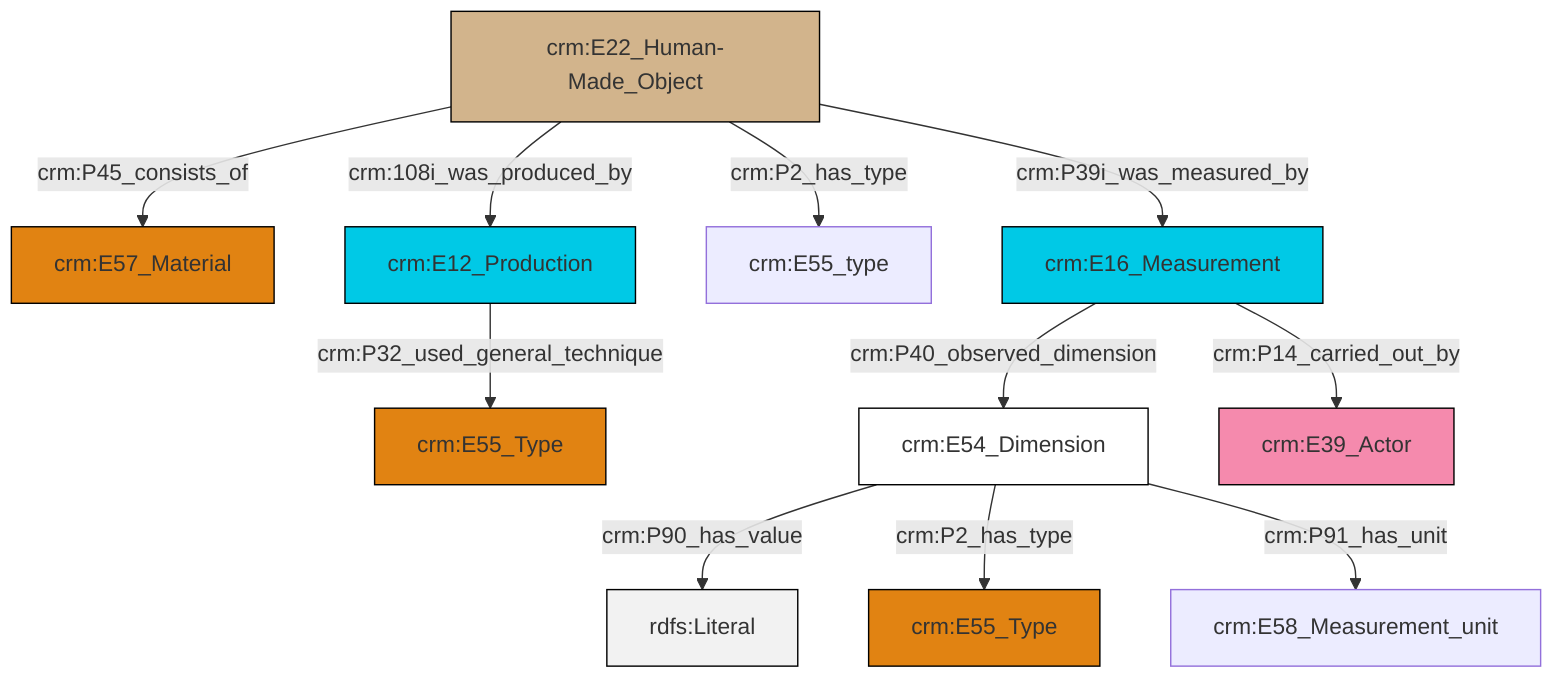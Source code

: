 graph TD
classDef Literal fill:#f2f2f2,stroke:#000000;
classDef CRM_Entity fill:#FFFFFF,stroke:#000000;
classDef Temporal_Entity fill:#00C9E6, stroke:#000000;
classDef Type fill:#E18312, stroke:#000000;
classDef Time-Span fill:#2C9C91, stroke:#000000;
classDef Appellation fill:#FFEB7F, stroke:#000000;
classDef Place fill:#008836, stroke:#000000;
classDef Persistent_Item fill:#B266B2, stroke:#000000;
classDef Conceptual_Object fill:#FFD700, stroke:#000000;
classDef Physical_Thing fill:#D2B48C, stroke:#000000;
classDef Actor fill:#f58aad, stroke:#000000;
classDef PC_Classes fill:#4ce600, stroke:#000000;
classDef Multi fill:#cccccc,stroke:#000000;

6["crm:E22_Human-Made_Object"]:::Physical_Thing -->|crm:P39i_was_measured_by| 7["crm:E16_Measurement"]:::Temporal_Entity
10["crm:E54_Dimension"]:::CRM_Entity -->|crm:P90_has_value| 11[rdfs:Literal]:::Literal
12["crm:E12_Production"]:::Temporal_Entity -->|crm:P32_used_general_technique| 4["crm:E55_Type"]:::Type
7["crm:E16_Measurement"]:::Temporal_Entity -->|crm:P40_observed_dimension| 10["crm:E54_Dimension"]:::CRM_Entity
6["crm:E22_Human-Made_Object"]:::Physical_Thing -->|crm:P2_has_type| 8["crm:E55_type"]:::Default
10["crm:E54_Dimension"]:::CRM_Entity -->|crm:P2_has_type| 0["crm:E55_Type"]:::Type
6["crm:E22_Human-Made_Object"]:::Physical_Thing -->|crm:P45_consists_of| 2["crm:E57_Material"]:::Type
6["crm:E22_Human-Made_Object"]:::Physical_Thing -->|crm:108i_was_produced_by| 12["crm:E12_Production"]:::Temporal_Entity
10["crm:E54_Dimension"]:::CRM_Entity -->|crm:P91_has_unit| 19["crm:E58_Measurement_unit"]:::Default
7["crm:E16_Measurement"]:::Temporal_Entity -->|crm:P14_carried_out_by| 16["crm:E39_Actor"]:::Actor